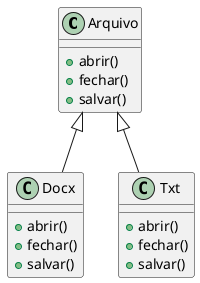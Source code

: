 @startuml

top to bottom direction


class Arquivo{

    + abrir()
    + fechar()
    + salvar()

}
class Docx{
+ abrir()
    + fechar()
    + salvar()
}
class Txt{
+ abrir()
    + fechar()
    + salvar()
}
Arquivo <|-- Docx
Arquivo <|-- Txt


@enduml